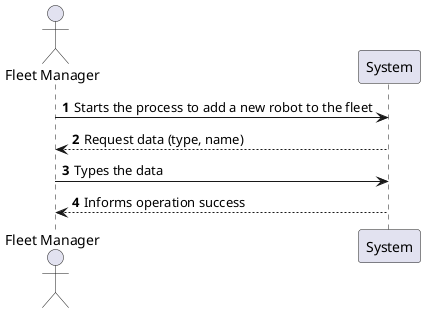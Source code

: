 @startuml
'https://plantuml.com/sequence-diagram

autonumber
actor "Fleet Manager" as CM

CM -> System: Starts the process to add a new robot to the fleet
System --> CM: Request data (type, name)
CM -> System: Types the data
CM <-- System: Informs operation success


@enduml
